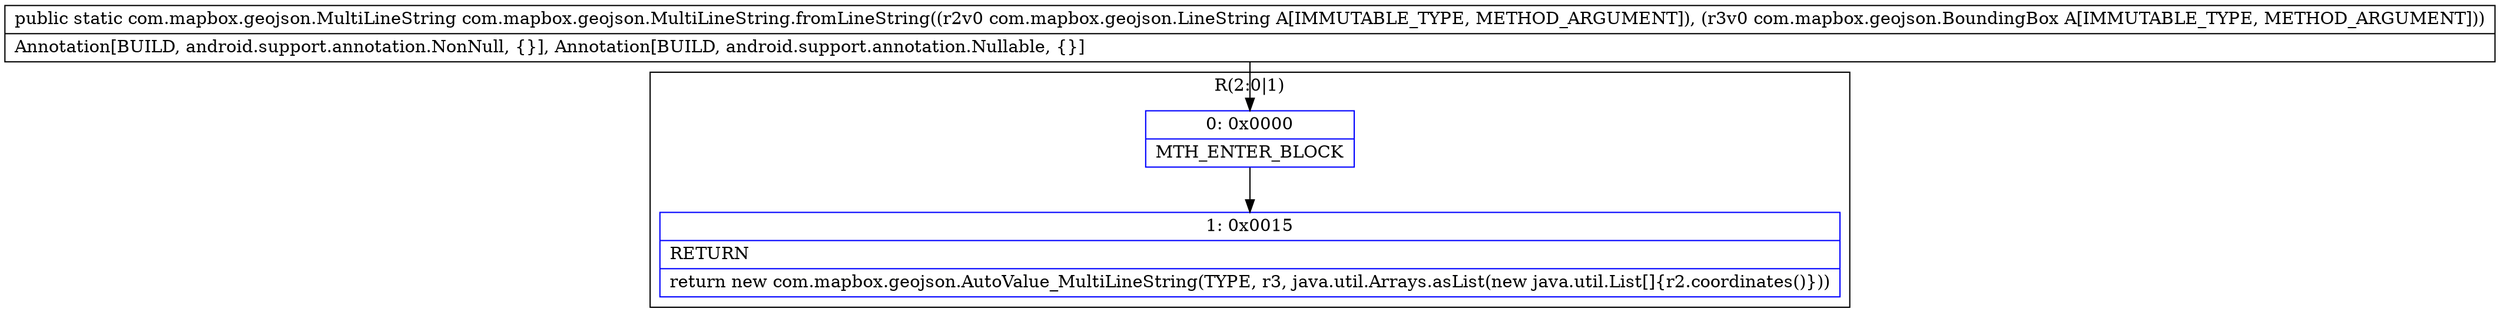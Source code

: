 digraph "CFG forcom.mapbox.geojson.MultiLineString.fromLineString(Lcom\/mapbox\/geojson\/LineString;Lcom\/mapbox\/geojson\/BoundingBox;)Lcom\/mapbox\/geojson\/MultiLineString;" {
subgraph cluster_Region_88474210 {
label = "R(2:0|1)";
node [shape=record,color=blue];
Node_0 [shape=record,label="{0\:\ 0x0000|MTH_ENTER_BLOCK\l}"];
Node_1 [shape=record,label="{1\:\ 0x0015|RETURN\l|return new com.mapbox.geojson.AutoValue_MultiLineString(TYPE, r3, java.util.Arrays.asList(new java.util.List[]\{r2.coordinates()\}))\l}"];
}
MethodNode[shape=record,label="{public static com.mapbox.geojson.MultiLineString com.mapbox.geojson.MultiLineString.fromLineString((r2v0 com.mapbox.geojson.LineString A[IMMUTABLE_TYPE, METHOD_ARGUMENT]), (r3v0 com.mapbox.geojson.BoundingBox A[IMMUTABLE_TYPE, METHOD_ARGUMENT]))  | Annotation[BUILD, android.support.annotation.NonNull, \{\}], Annotation[BUILD, android.support.annotation.Nullable, \{\}]\l}"];
MethodNode -> Node_0;
Node_0 -> Node_1;
}

